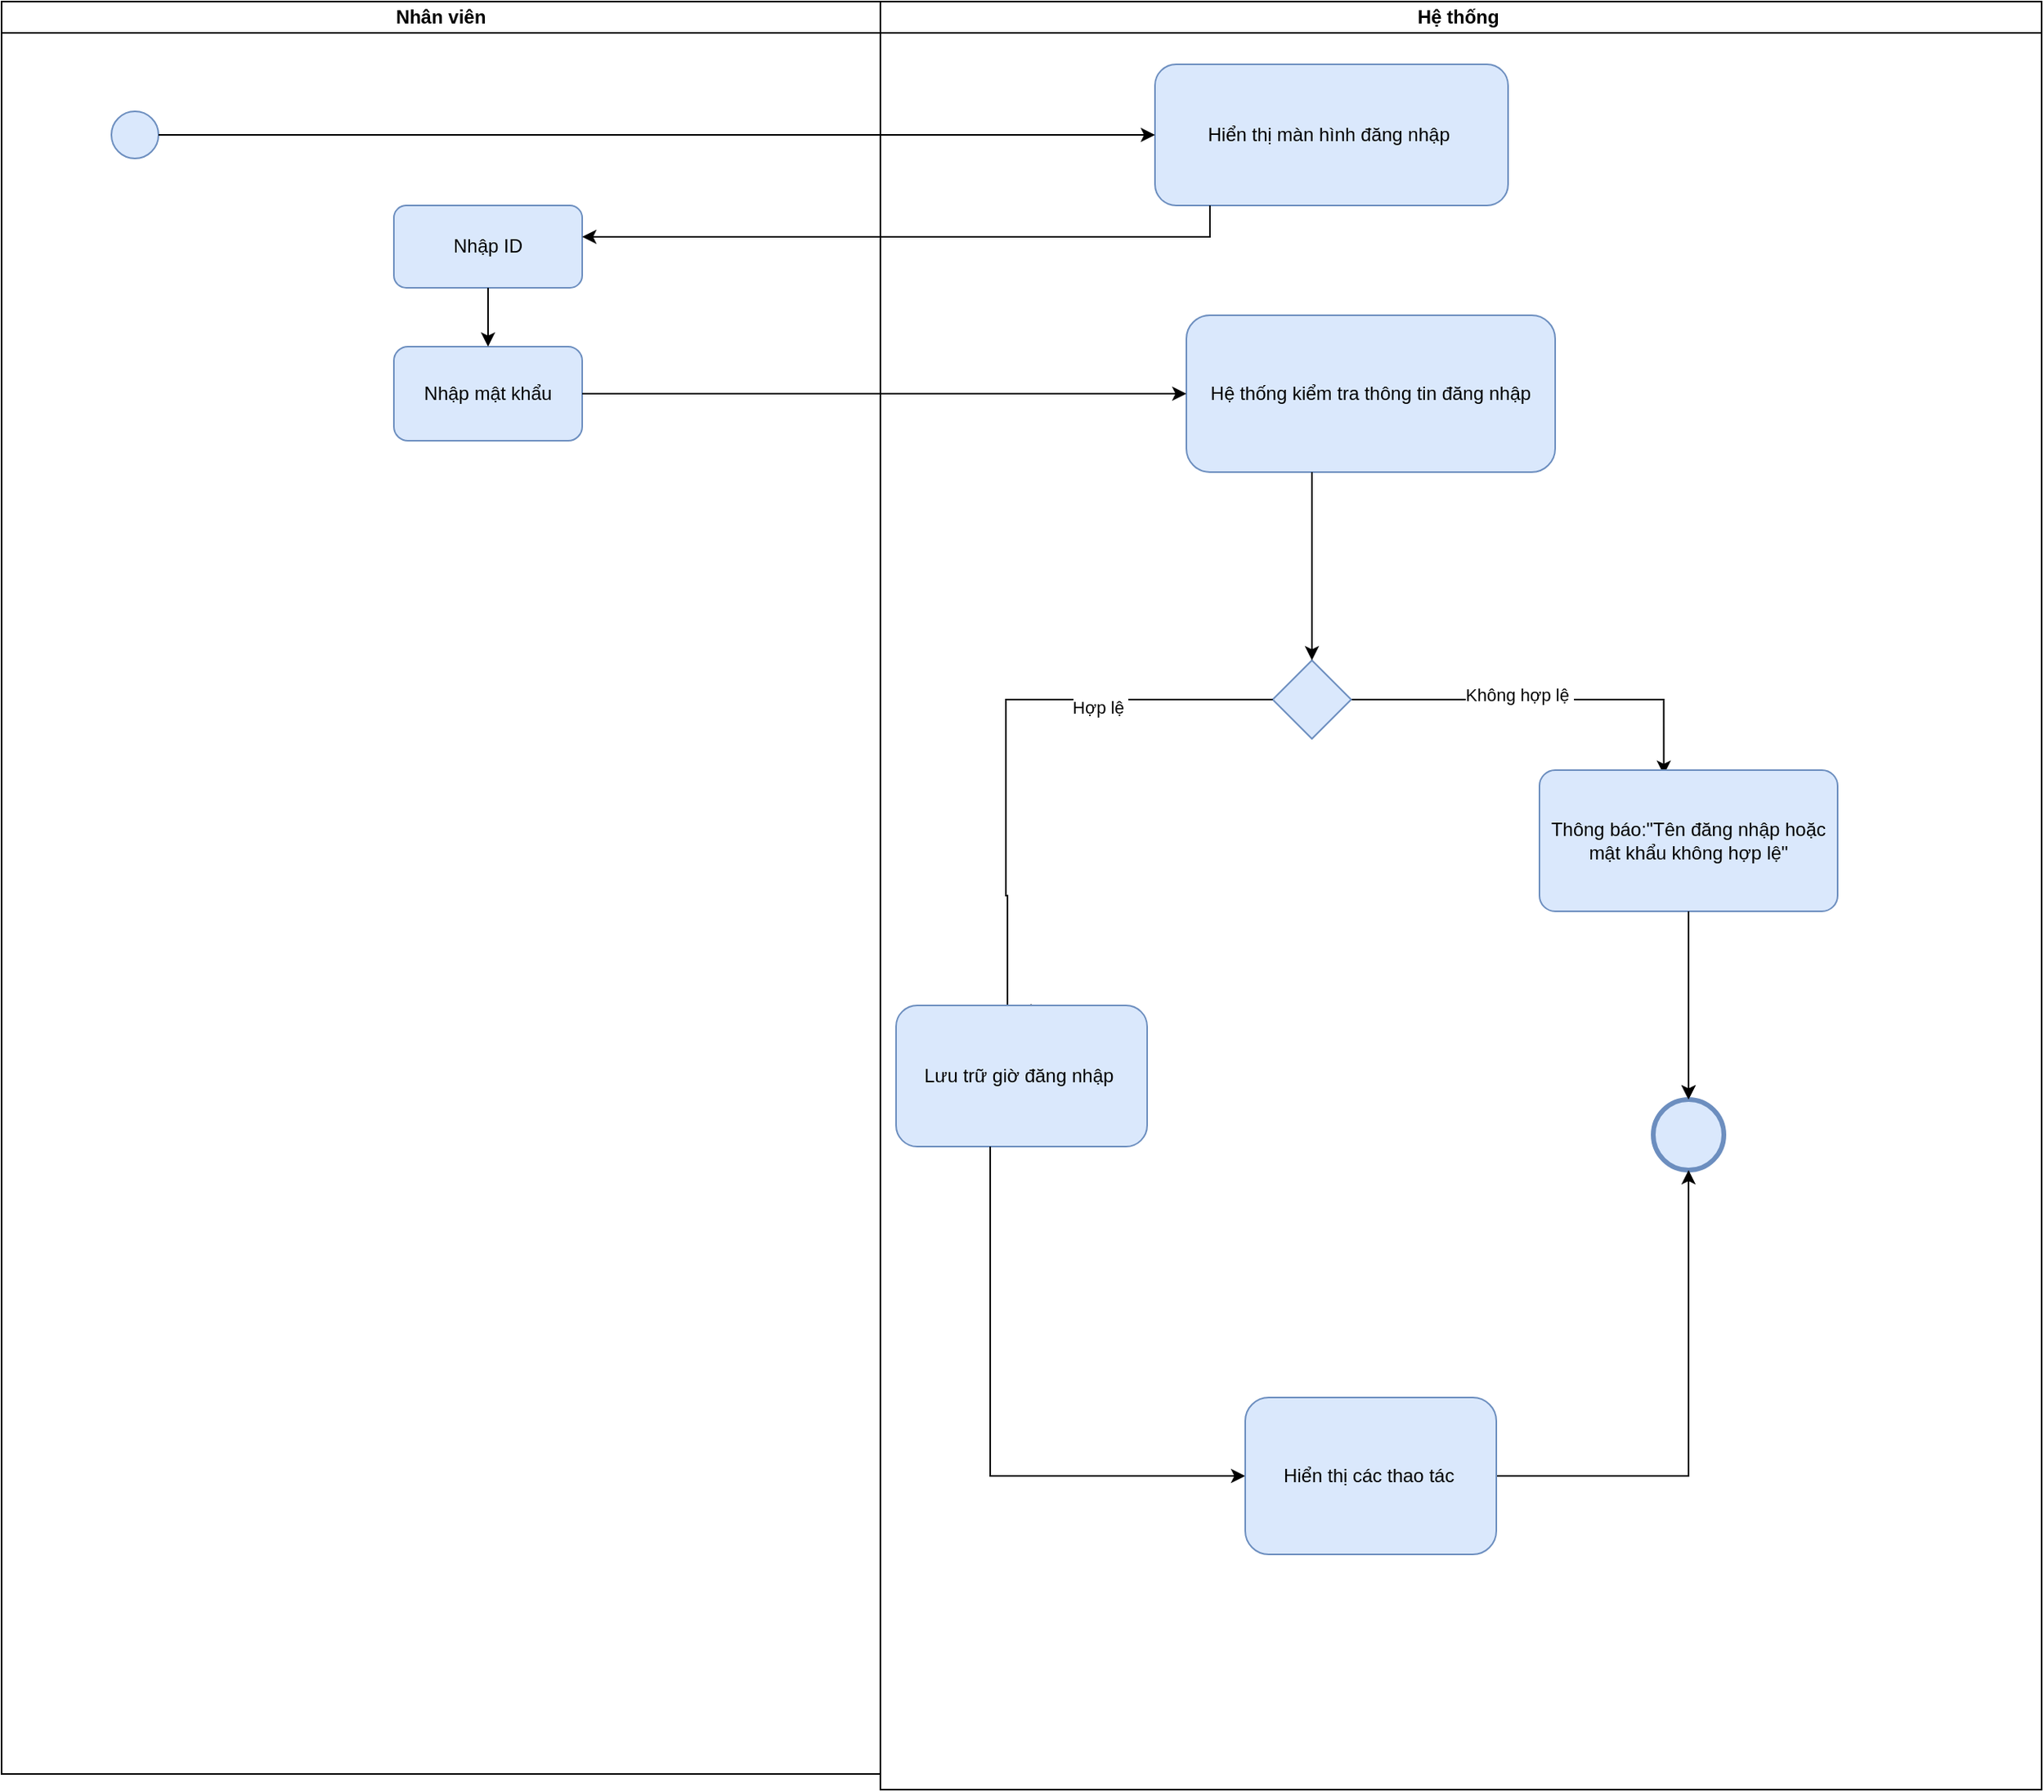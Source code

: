 <mxfile version="24.2.1" type="google">
  <diagram name="Trang-1" id="FnanHxuCzT1QwxAGInLA">
    <mxGraphModel grid="1" page="1" gridSize="10" guides="1" tooltips="1" connect="1" arrows="1" fold="1" pageScale="1" pageWidth="827" pageHeight="1169" math="0" shadow="0">
      <root>
        <mxCell id="0" />
        <mxCell id="1" parent="0" />
        <mxCell id="GTE3j5JlRhrPyVvChkju-1" value="Nhân viên" style="swimlane;startSize=20;whiteSpace=wrap;html=1;" vertex="1" parent="1">
          <mxGeometry x="-660" y="-530" width="560" height="1130" as="geometry" />
        </mxCell>
        <mxCell id="GTE3j5JlRhrPyVvChkju-2" value="" style="points=[[0.145,0.145,0],[0.5,0,0],[0.855,0.145,0],[1,0.5,0],[0.855,0.855,0],[0.5,1,0],[0.145,0.855,0],[0,0.5,0]];shape=mxgraph.bpmn.event;html=1;verticalLabelPosition=bottom;labelBackgroundColor=#ffffff;verticalAlign=top;align=center;perimeter=ellipsePerimeter;outlineConnect=0;aspect=fixed;outline=standard;symbol=general;fillColor=#dae8fc;strokeColor=#6c8ebf;" vertex="1" parent="GTE3j5JlRhrPyVvChkju-1">
          <mxGeometry x="70" y="70" width="30" height="30" as="geometry" />
        </mxCell>
        <mxCell id="GTE3j5JlRhrPyVvChkju-3" value="Nhập ID" style="rounded=1;whiteSpace=wrap;html=1;fillColor=#dae8fc;strokeColor=#6c8ebf;" vertex="1" parent="GTE3j5JlRhrPyVvChkju-1">
          <mxGeometry x="250" y="130" width="120" height="52.5" as="geometry" />
        </mxCell>
        <mxCell id="GTE3j5JlRhrPyVvChkju-4" value="Nhập mật khẩu" style="rounded=1;whiteSpace=wrap;html=1;fillColor=#dae8fc;strokeColor=#6c8ebf;" vertex="1" parent="GTE3j5JlRhrPyVvChkju-1">
          <mxGeometry x="250" y="220" width="120" height="60" as="geometry" />
        </mxCell>
        <mxCell id="GTE3j5JlRhrPyVvChkju-5" style="edgeStyle=orthogonalEdgeStyle;rounded=0;orthogonalLoop=1;jettySize=auto;html=1;" edge="1" parent="GTE3j5JlRhrPyVvChkju-1" source="GTE3j5JlRhrPyVvChkju-3" target="GTE3j5JlRhrPyVvChkju-4">
          <mxGeometry relative="1" as="geometry">
            <mxPoint x="310" y="270" as="targetPoint" />
          </mxGeometry>
        </mxCell>
        <mxCell id="GTE3j5JlRhrPyVvChkju-6" value="Hệ thống&amp;nbsp;" style="swimlane;startSize=20;whiteSpace=wrap;html=1;" vertex="1" parent="1">
          <mxGeometry x="-100" y="-530" width="740" height="1140" as="geometry" />
        </mxCell>
        <mxCell id="GTE3j5JlRhrPyVvChkju-7" style="edgeStyle=orthogonalEdgeStyle;rounded=0;orthogonalLoop=1;jettySize=auto;html=1;entryX=0.417;entryY=0.033;entryDx=0;entryDy=0;entryPerimeter=0;" edge="1" parent="GTE3j5JlRhrPyVvChkju-6" source="GTE3j5JlRhrPyVvChkju-9" target="GTE3j5JlRhrPyVvChkju-11">
          <mxGeometry relative="1" as="geometry">
            <mxPoint x="270" y="195" as="targetPoint" />
          </mxGeometry>
        </mxCell>
        <mxCell id="GTE3j5JlRhrPyVvChkju-8" value="Không hợp lệ&amp;nbsp;" style="edgeLabel;html=1;align=center;verticalAlign=middle;resizable=0;points=[];" connectable="0" vertex="1" parent="GTE3j5JlRhrPyVvChkju-7">
          <mxGeometry x="-0.135" y="3" relative="1" as="geometry">
            <mxPoint as="offset" />
          </mxGeometry>
        </mxCell>
        <mxCell id="GTE3j5JlRhrPyVvChkju-9" value="" style="points=[[0.25,0.25,0],[0.5,0,0],[0.75,0.25,0],[1,0.5,0],[0.75,0.75,0],[0.5,1,0],[0.25,0.75,0],[0,0.5,0]];shape=mxgraph.bpmn.gateway2;html=1;verticalLabelPosition=bottom;labelBackgroundColor=#ffffff;verticalAlign=top;align=center;perimeter=rhombusPerimeter;outlineConnect=0;outline=none;symbol=none;fillColor=#dae8fc;strokeColor=#6c8ebf;" vertex="1" parent="GTE3j5JlRhrPyVvChkju-6">
          <mxGeometry x="250" y="420" width="50" height="50" as="geometry" />
        </mxCell>
        <mxCell id="GTE3j5JlRhrPyVvChkju-10" value="" style="edgeStyle=orthogonalEdgeStyle;rounded=0;orthogonalLoop=1;jettySize=auto;html=1;" edge="1" parent="GTE3j5JlRhrPyVvChkju-6" source="GTE3j5JlRhrPyVvChkju-11" target="GTE3j5JlRhrPyVvChkju-14">
          <mxGeometry relative="1" as="geometry" />
        </mxCell>
        <mxCell id="GTE3j5JlRhrPyVvChkju-11" value="Thông báo:&quot;Tên đăng nhập hoặc mật khẩu không hợp lệ&quot;" style="points=[[0.25,0,0],[0.5,0,0],[0.75,0,0],[1,0.25,0],[1,0.5,0],[1,0.75,0],[0.75,1,0],[0.5,1,0],[0.25,1,0],[0,0.75,0],[0,0.5,0],[0,0.25,0]];shape=mxgraph.bpmn.task;whiteSpace=wrap;rectStyle=rounded;size=10;html=1;container=1;expand=0;collapsible=0;taskMarker=abstract;fillColor=#dae8fc;strokeColor=#6c8ebf;" vertex="1" parent="GTE3j5JlRhrPyVvChkju-6">
          <mxGeometry x="420" y="490" width="190" height="90" as="geometry" />
        </mxCell>
        <mxCell id="GTE3j5JlRhrPyVvChkju-12" style="edgeStyle=orthogonalEdgeStyle;rounded=0;orthogonalLoop=1;jettySize=auto;html=1;exitX=0;exitY=0.5;exitDx=0;exitDy=0;exitPerimeter=0;entryX=0.593;entryY=0.04;entryDx=0;entryDy=0;entryPerimeter=0;" edge="1" parent="GTE3j5JlRhrPyVvChkju-6" source="GTE3j5JlRhrPyVvChkju-9" target="GTE3j5JlRhrPyVvChkju-16">
          <mxGeometry relative="1" as="geometry">
            <mxPoint x="87.5" y="570.0" as="targetPoint" />
            <mxPoint x="70" y="280" as="sourcePoint" />
            <Array as="points">
              <mxPoint x="80" y="445" />
              <mxPoint x="80" y="570" />
              <mxPoint x="81" y="570" />
            </Array>
          </mxGeometry>
        </mxCell>
        <mxCell id="GTE3j5JlRhrPyVvChkju-13" value="Hợp lệ&amp;nbsp;" style="edgeLabel;html=1;align=center;verticalAlign=middle;resizable=0;points=[];" connectable="0" vertex="1" parent="GTE3j5JlRhrPyVvChkju-12">
          <mxGeometry x="-0.447" y="5" relative="1" as="geometry">
            <mxPoint x="-1" as="offset" />
          </mxGeometry>
        </mxCell>
        <mxCell id="GTE3j5JlRhrPyVvChkju-14" value="" style="points=[[0.145,0.145,0],[0.5,0,0],[0.855,0.145,0],[1,0.5,0],[0.855,0.855,0],[0.5,1,0],[0.145,0.855,0],[0,0.5,0]];shape=mxgraph.bpmn.event;html=1;verticalLabelPosition=bottom;labelBackgroundColor=#ffffff;verticalAlign=top;align=center;perimeter=ellipsePerimeter;outlineConnect=0;aspect=fixed;outline=end;symbol=terminate2;fillColor=#dae8fc;strokeColor=#6c8ebf;" vertex="1" parent="GTE3j5JlRhrPyVvChkju-6">
          <mxGeometry x="492.5" y="700" width="45" height="45" as="geometry" />
        </mxCell>
        <mxCell id="GTE3j5JlRhrPyVvChkju-15" style="edgeStyle=orthogonalEdgeStyle;rounded=0;orthogonalLoop=1;jettySize=auto;html=1;entryX=0.5;entryY=0;entryDx=0;entryDy=0;entryPerimeter=0;" edge="1" parent="GTE3j5JlRhrPyVvChkju-6" source="GTE3j5JlRhrPyVvChkju-11" target="GTE3j5JlRhrPyVvChkju-14">
          <mxGeometry relative="1" as="geometry">
            <mxPoint x="370" y="720" as="targetPoint" />
          </mxGeometry>
        </mxCell>
        <mxCell id="GTE3j5JlRhrPyVvChkju-16" value="Lưu trữ giờ đăng nhập&amp;nbsp;" style="rounded=1;whiteSpace=wrap;html=1;fillColor=#dae8fc;strokeColor=#6c8ebf;" vertex="1" parent="GTE3j5JlRhrPyVvChkju-6">
          <mxGeometry x="10" y="640" width="160" height="90" as="geometry" />
        </mxCell>
        <mxCell id="GTE3j5JlRhrPyVvChkju-17" style="edgeStyle=orthogonalEdgeStyle;rounded=0;orthogonalLoop=1;jettySize=auto;html=1;entryX=0;entryY=0.5;entryDx=0;entryDy=0;" edge="1" parent="GTE3j5JlRhrPyVvChkju-6" source="GTE3j5JlRhrPyVvChkju-16" target="GTE3j5JlRhrPyVvChkju-19">
          <mxGeometry relative="1" as="geometry">
            <mxPoint x="70" y="790" as="targetPoint" />
            <Array as="points">
              <mxPoint x="70" y="940" />
            </Array>
          </mxGeometry>
        </mxCell>
        <mxCell id="GTE3j5JlRhrPyVvChkju-18" style="edgeStyle=orthogonalEdgeStyle;rounded=0;orthogonalLoop=1;jettySize=auto;html=1;entryX=0.5;entryY=1;entryDx=0;entryDy=0;entryPerimeter=0;" edge="1" parent="GTE3j5JlRhrPyVvChkju-6" source="GTE3j5JlRhrPyVvChkju-19" target="GTE3j5JlRhrPyVvChkju-14">
          <mxGeometry relative="1" as="geometry">
            <mxPoint x="420" y="770" as="targetPoint" />
          </mxGeometry>
        </mxCell>
        <mxCell id="GTE3j5JlRhrPyVvChkju-19" value="Hiển thị các thao tác&amp;nbsp;" style="rounded=1;whiteSpace=wrap;html=1;fillColor=#dae8fc;strokeColor=#6c8ebf;" vertex="1" parent="GTE3j5JlRhrPyVvChkju-6">
          <mxGeometry x="232.5" y="890" width="160" height="100" as="geometry" />
        </mxCell>
        <mxCell id="GTE3j5JlRhrPyVvChkju-20" value="Hiển thị màn hình đăng nhập&amp;nbsp;" style="rounded=1;whiteSpace=wrap;html=1;fillColor=#dae8fc;strokeColor=#6c8ebf;" vertex="1" parent="GTE3j5JlRhrPyVvChkju-6">
          <mxGeometry x="175" y="40" width="225" height="90" as="geometry" />
        </mxCell>
        <mxCell id="GTE3j5JlRhrPyVvChkju-21" value="Hệ thống kiểm tra thông tin đăng nhập" style="rounded=1;whiteSpace=wrap;html=1;fillColor=#dae8fc;strokeColor=#6c8ebf;" vertex="1" parent="GTE3j5JlRhrPyVvChkju-6">
          <mxGeometry x="195" y="200" width="235" height="100" as="geometry" />
        </mxCell>
        <mxCell id="GTE3j5JlRhrPyVvChkju-22" style="edgeStyle=orthogonalEdgeStyle;rounded=0;orthogonalLoop=1;jettySize=auto;html=1;entryX=0.5;entryY=0;entryDx=0;entryDy=0;entryPerimeter=0;" edge="1" parent="GTE3j5JlRhrPyVvChkju-6" source="GTE3j5JlRhrPyVvChkju-21" target="GTE3j5JlRhrPyVvChkju-9">
          <mxGeometry relative="1" as="geometry">
            <Array as="points">
              <mxPoint x="275" y="330" />
              <mxPoint x="275" y="330" />
            </Array>
          </mxGeometry>
        </mxCell>
        <mxCell id="GTE3j5JlRhrPyVvChkju-23" style="edgeStyle=orthogonalEdgeStyle;rounded=0;orthogonalLoop=1;jettySize=auto;html=1;entryX=0;entryY=0.5;entryDx=0;entryDy=0;" edge="1" parent="1" source="GTE3j5JlRhrPyVvChkju-2" target="GTE3j5JlRhrPyVvChkju-20">
          <mxGeometry relative="1" as="geometry" />
        </mxCell>
        <mxCell id="GTE3j5JlRhrPyVvChkju-24" style="edgeStyle=orthogonalEdgeStyle;rounded=0;orthogonalLoop=1;jettySize=auto;html=1;" edge="1" parent="1" source="GTE3j5JlRhrPyVvChkju-20" target="GTE3j5JlRhrPyVvChkju-3">
          <mxGeometry relative="1" as="geometry">
            <mxPoint x="-260" y="-375" as="targetPoint" />
            <Array as="points">
              <mxPoint x="110" y="-380" />
              <mxPoint x="-350" y="-380" />
            </Array>
          </mxGeometry>
        </mxCell>
        <mxCell id="GTE3j5JlRhrPyVvChkju-25" style="edgeStyle=orthogonalEdgeStyle;rounded=0;orthogonalLoop=1;jettySize=auto;html=1;exitX=1;exitY=0.5;exitDx=0;exitDy=0;" edge="1" parent="1" source="GTE3j5JlRhrPyVvChkju-4" target="GTE3j5JlRhrPyVvChkju-21">
          <mxGeometry relative="1" as="geometry">
            <mxPoint x="40" y="-280.273" as="targetPoint" />
          </mxGeometry>
        </mxCell>
      </root>
    </mxGraphModel>
  </diagram>
</mxfile>
